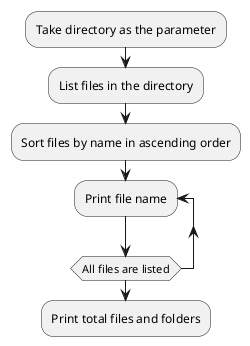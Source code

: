 @startuml

:Take directory as the parameter;
:List files in the directory;
:Sort files by name in ascending order;
repeat :Print file name;
repeat while (All files are listed);
:Print total files and folders;

@enduml
